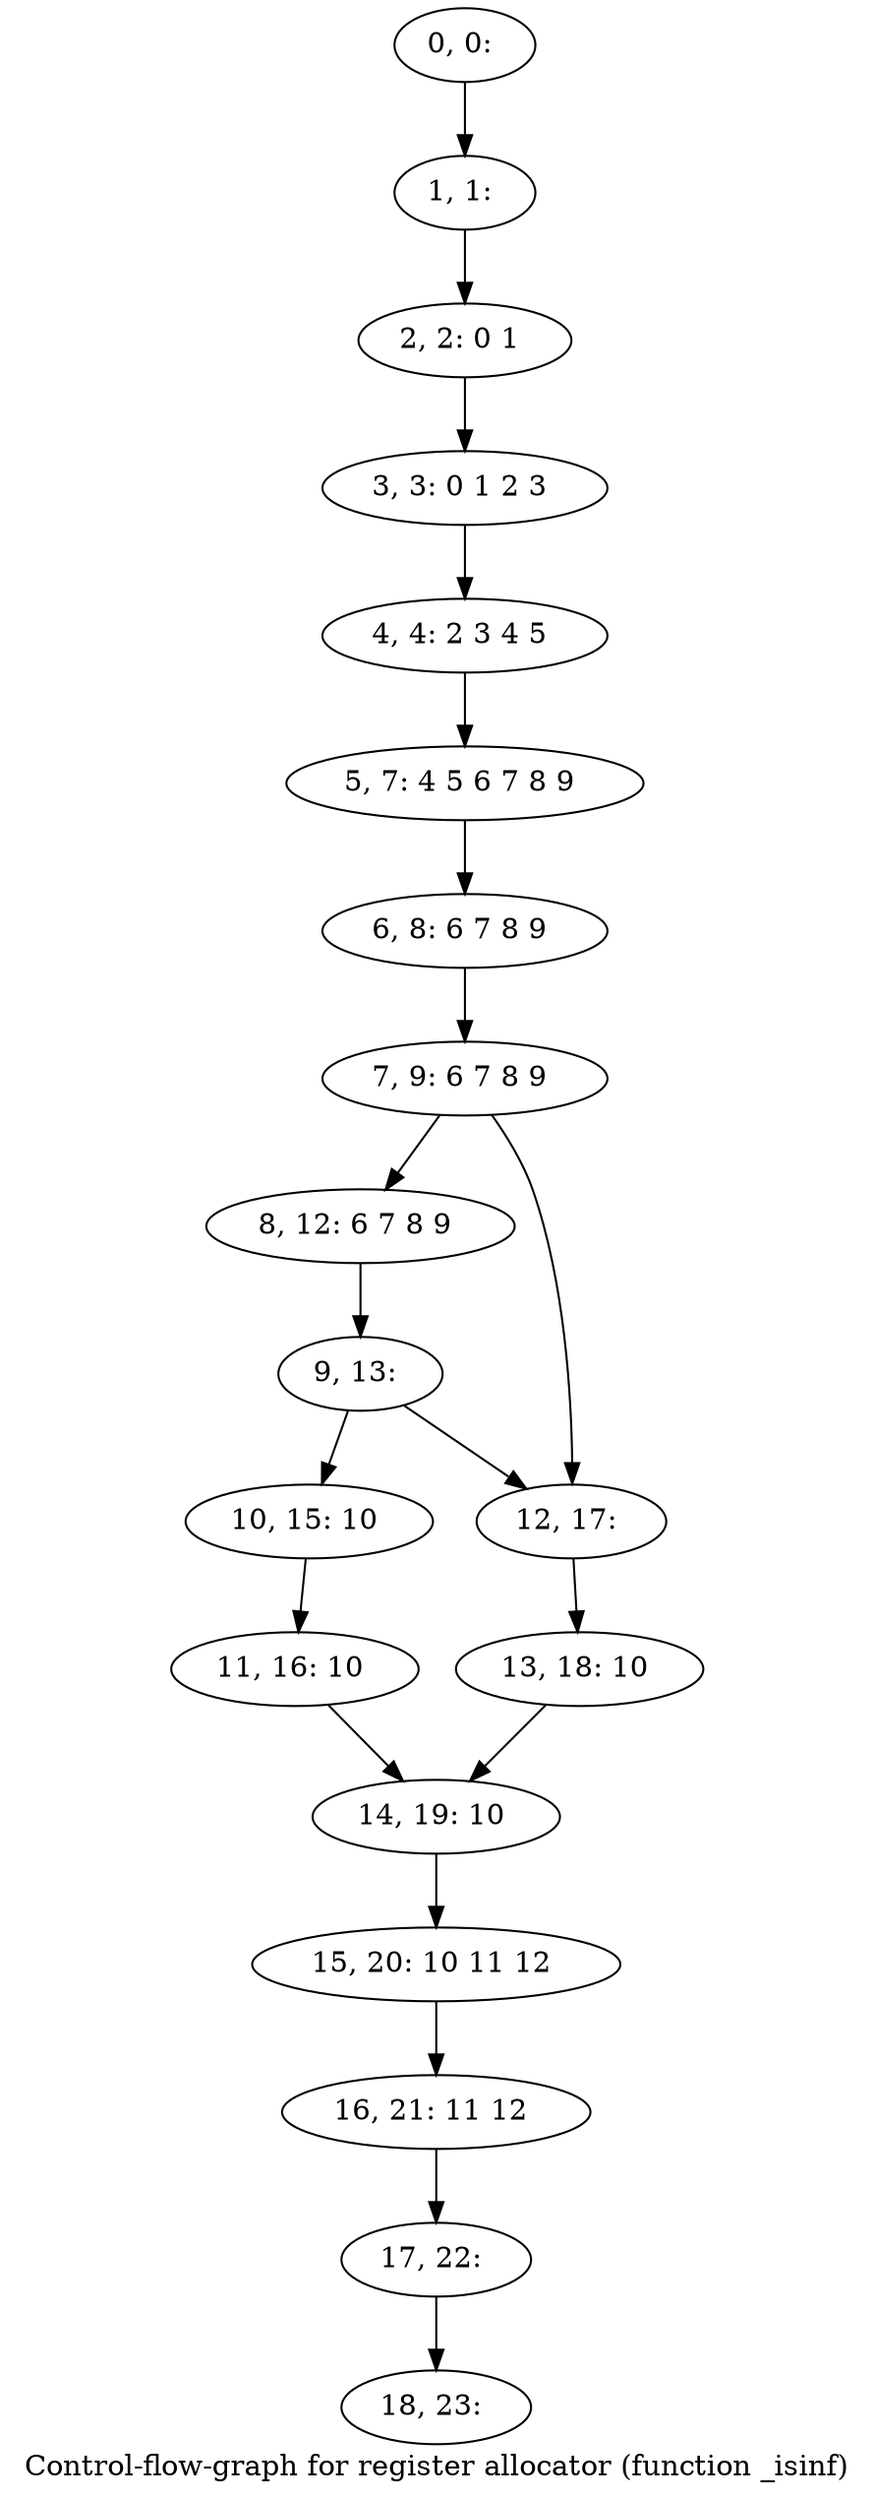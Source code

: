 digraph G {
graph [label="Control-flow-graph for register allocator (function _isinf)"]
0[label="0, 0: "];
1[label="1, 1: "];
2[label="2, 2: 0 1 "];
3[label="3, 3: 0 1 2 3 "];
4[label="4, 4: 2 3 4 5 "];
5[label="5, 7: 4 5 6 7 8 9 "];
6[label="6, 8: 6 7 8 9 "];
7[label="7, 9: 6 7 8 9 "];
8[label="8, 12: 6 7 8 9 "];
9[label="9, 13: "];
10[label="10, 15: 10 "];
11[label="11, 16: 10 "];
12[label="12, 17: "];
13[label="13, 18: 10 "];
14[label="14, 19: 10 "];
15[label="15, 20: 10 11 12 "];
16[label="16, 21: 11 12 "];
17[label="17, 22: "];
18[label="18, 23: "];
0->1 ;
1->2 ;
2->3 ;
3->4 ;
4->5 ;
5->6 ;
6->7 ;
7->8 ;
7->12 ;
8->9 ;
9->10 ;
9->12 ;
10->11 ;
11->14 ;
12->13 ;
13->14 ;
14->15 ;
15->16 ;
16->17 ;
17->18 ;
}
